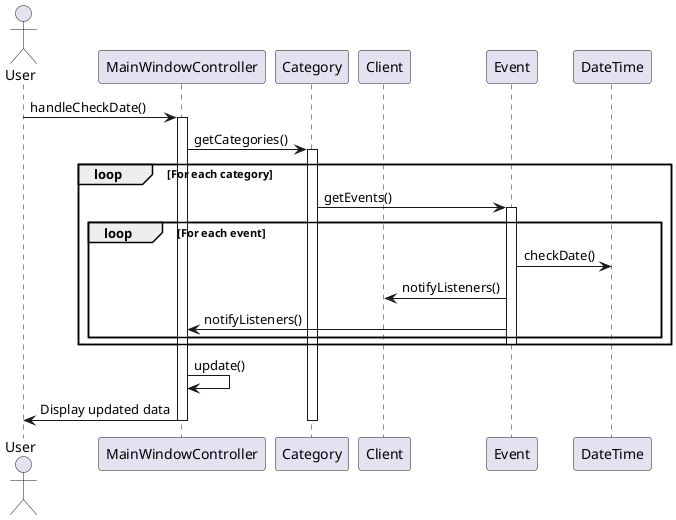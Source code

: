 @startuml
actor User
participant MainWindowController
participant Category
participant Client
participant Event
participant DateTime

User -> MainWindowController: handleCheckDate()
activate MainWindowController

MainWindowController -> Category: getCategories()
activate Category

loop For each category
    Category -> Event: getEvents()
    activate Event

    loop For each event
        Event -> DateTime: checkDate()
        Event -> Client: notifyListeners()
        Event -> MainWindowController: notifyListeners()
    end

    deactivate Event
end

MainWindowController -> MainWindowController: update()
MainWindowController -> User: Display updated data

deactivate Category
deactivate MainWindowController
@enduml

